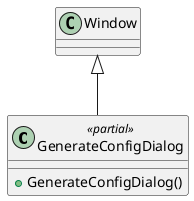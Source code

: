 @startuml
class GenerateConfigDialog <<partial>> {
    + GenerateConfigDialog()
}
Window <|-- GenerateConfigDialog
@enduml
